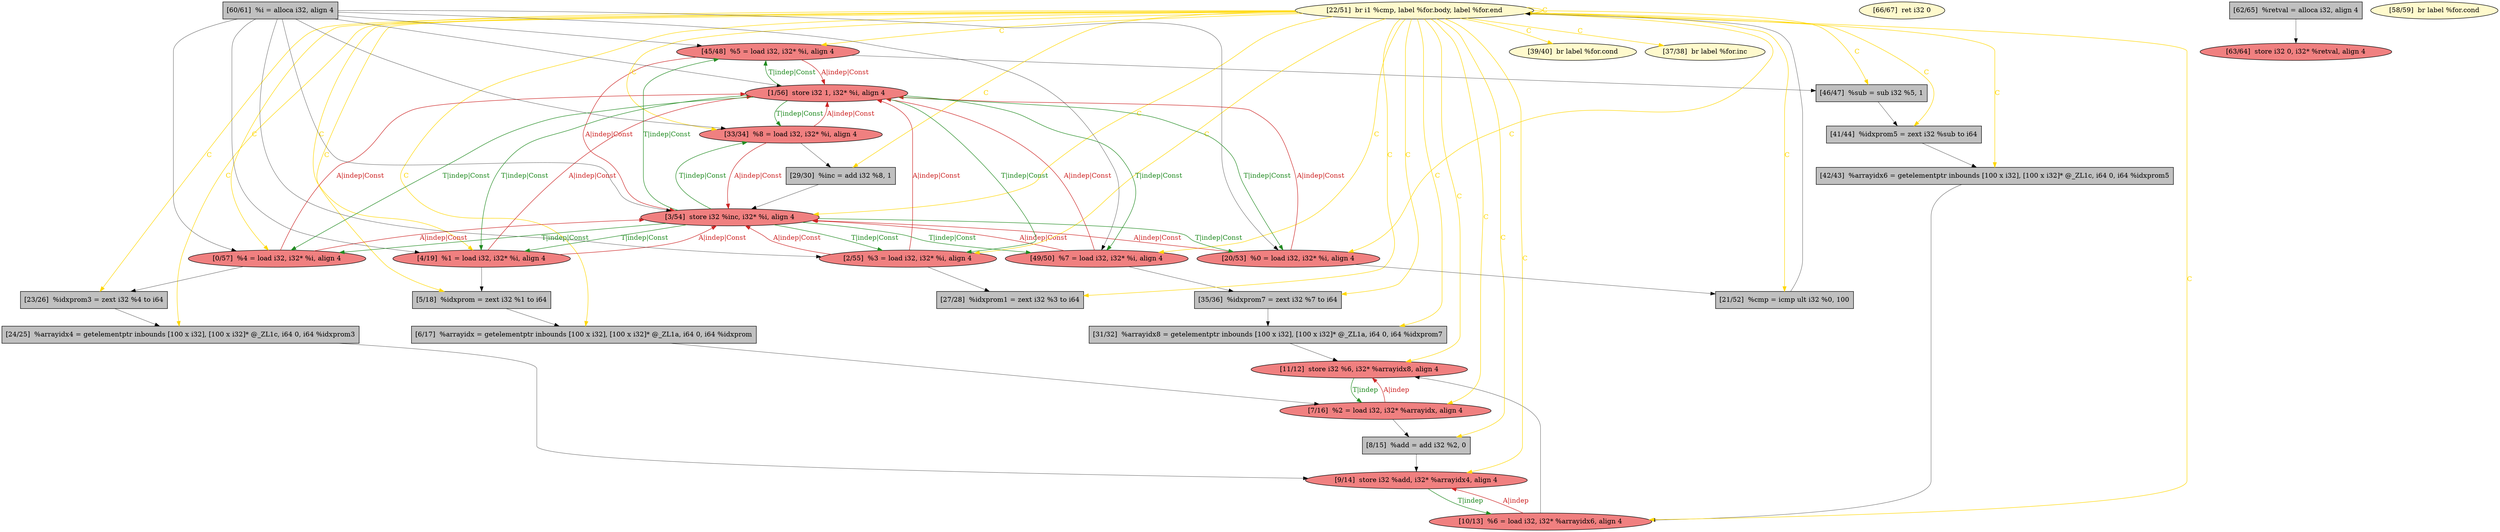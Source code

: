 
digraph G {


node63 [fillcolor=lightcoral,label="[11/12]  store i32 %6, i32* %arrayidx8, align 4",shape=ellipse,style=filled ]
node62 [fillcolor=lightcoral,label="[45/48]  %5 = load i32, i32* %i, align 4",shape=ellipse,style=filled ]
node61 [fillcolor=grey,label="[42/43]  %arrayidx6 = getelementptr inbounds [100 x i32], [100 x i32]* @_ZL1c, i64 0, i64 %idxprom5",shape=rectangle,style=filled ]
node60 [fillcolor=lightcoral,label="[9/14]  store i32 %add, i32* %arrayidx4, align 4",shape=ellipse,style=filled ]
node58 [fillcolor=lemonchiffon,label="[39/40]  br label %for.cond",shape=ellipse,style=filled ]
node57 [fillcolor=grey,label="[46/47]  %sub = sub i32 %5, 1",shape=rectangle,style=filled ]
node56 [fillcolor=lemonchiffon,label="[66/67]  ret i32 0",shape=ellipse,style=filled ]
node59 [fillcolor=lightcoral,label="[49/50]  %7 = load i32, i32* %i, align 4",shape=ellipse,style=filled ]
node53 [fillcolor=grey,label="[35/36]  %idxprom7 = zext i32 %7 to i64",shape=rectangle,style=filled ]
node52 [fillcolor=grey,label="[29/30]  %inc = add i32 %8, 1",shape=rectangle,style=filled ]
node51 [fillcolor=grey,label="[62/65]  %retval = alloca i32, align 4",shape=rectangle,style=filled ]
node39 [fillcolor=lightcoral,label="[10/13]  %6 = load i32, i32* %arrayidx6, align 4",shape=ellipse,style=filled ]
node65 [fillcolor=grey,label="[23/26]  %idxprom3 = zext i32 %4 to i64",shape=rectangle,style=filled ]
node64 [fillcolor=grey,label="[24/25]  %arrayidx4 = getelementptr inbounds [100 x i32], [100 x i32]* @_ZL1c, i64 0, i64 %idxprom3",shape=rectangle,style=filled ]
node44 [fillcolor=grey,label="[27/28]  %idxprom1 = zext i32 %3 to i64",shape=rectangle,style=filled ]
node38 [fillcolor=lemonchiffon,label="[22/51]  br i1 %cmp, label %for.body, label %for.end",shape=ellipse,style=filled ]
node36 [fillcolor=grey,label="[31/32]  %arrayidx8 = getelementptr inbounds [100 x i32], [100 x i32]* @_ZL1a, i64 0, i64 %idxprom7",shape=rectangle,style=filled ]
node47 [fillcolor=lightcoral,label="[20/53]  %0 = load i32, i32* %i, align 4",shape=ellipse,style=filled ]
node50 [fillcolor=lightcoral,label="[2/55]  %3 = load i32, i32* %i, align 4",shape=ellipse,style=filled ]
node34 [fillcolor=lightcoral,label="[0/57]  %4 = load i32, i32* %i, align 4",shape=ellipse,style=filled ]
node45 [fillcolor=lightcoral,label="[4/19]  %1 = load i32, i32* %i, align 4",shape=ellipse,style=filled ]
node54 [fillcolor=lightcoral,label="[33/34]  %8 = load i32, i32* %i, align 4",shape=ellipse,style=filled ]
node40 [fillcolor=lightcoral,label="[7/16]  %2 = load i32, i32* %arrayidx, align 4",shape=ellipse,style=filled ]
node67 [fillcolor=lightcoral,label="[63/64]  store i32 0, i32* %retval, align 4",shape=ellipse,style=filled ]
node48 [fillcolor=grey,label="[21/52]  %cmp = icmp ult i32 %0, 100",shape=rectangle,style=filled ]
node35 [fillcolor=lemonchiffon,label="[58/59]  br label %for.cond",shape=ellipse,style=filled ]
node49 [fillcolor=lemonchiffon,label="[37/38]  br label %for.inc",shape=ellipse,style=filled ]
node37 [fillcolor=grey,label="[8/15]  %add = add i32 %2, 0",shape=rectangle,style=filled ]
node41 [fillcolor=grey,label="[6/17]  %arrayidx = getelementptr inbounds [100 x i32], [100 x i32]* @_ZL1a, i64 0, i64 %idxprom",shape=rectangle,style=filled ]
node43 [fillcolor=grey,label="[5/18]  %idxprom = zext i32 %1 to i64",shape=rectangle,style=filled ]
node42 [fillcolor=grey,label="[60/61]  %i = alloca i32, align 4",shape=rectangle,style=filled ]
node66 [fillcolor=lightcoral,label="[1/56]  store i32 1, i32* %i, align 4",shape=ellipse,style=filled ]
node55 [fillcolor=lightcoral,label="[3/54]  store i32 %inc, i32* %i, align 4",shape=ellipse,style=filled ]
node46 [fillcolor=grey,label="[41/44]  %idxprom5 = zext i32 %sub to i64",shape=rectangle,style=filled ]

node38->node50 [style=solid,color=gold,label="C",penwidth=1.0,fontcolor=gold ]
node38->node34 [style=solid,color=gold,label="C",penwidth=1.0,fontcolor=gold ]
node47->node55 [style=solid,color=firebrick3,label="A|indep|Const",penwidth=1.0,fontcolor=firebrick3 ]
node38->node55 [style=solid,color=gold,label="C",penwidth=1.0,fontcolor=gold ]
node38->node52 [style=solid,color=gold,label="C",penwidth=1.0,fontcolor=gold ]
node38->node54 [style=solid,color=gold,label="C",penwidth=1.0,fontcolor=gold ]
node46->node61 [style=solid,color=black,label="",penwidth=0.5,fontcolor=black ]
node42->node50 [style=solid,color=black,label="",penwidth=0.5,fontcolor=black ]
node47->node48 [style=solid,color=black,label="",penwidth=0.5,fontcolor=black ]
node40->node63 [style=solid,color=firebrick3,label="A|indep",penwidth=1.0,fontcolor=firebrick3 ]
node63->node40 [style=solid,color=forestgreen,label="T|indep",penwidth=1.0,fontcolor=forestgreen ]
node62->node57 [style=solid,color=black,label="",penwidth=0.5,fontcolor=black ]
node42->node54 [style=solid,color=black,label="",penwidth=0.5,fontcolor=black ]
node42->node55 [style=solid,color=black,label="",penwidth=0.5,fontcolor=black ]
node55->node59 [style=solid,color=forestgreen,label="T|indep|Const",penwidth=1.0,fontcolor=forestgreen ]
node38->node37 [style=solid,color=gold,label="C",penwidth=1.0,fontcolor=gold ]
node42->node66 [style=solid,color=black,label="",penwidth=0.5,fontcolor=black ]
node59->node55 [style=solid,color=firebrick3,label="A|indep|Const",penwidth=1.0,fontcolor=firebrick3 ]
node65->node64 [style=solid,color=black,label="",penwidth=0.5,fontcolor=black ]
node50->node44 [style=solid,color=black,label="",penwidth=0.5,fontcolor=black ]
node40->node37 [style=solid,color=black,label="",penwidth=0.5,fontcolor=black ]
node52->node55 [style=solid,color=black,label="",penwidth=0.5,fontcolor=black ]
node34->node65 [style=solid,color=black,label="",penwidth=0.5,fontcolor=black ]
node38->node43 [style=solid,color=gold,label="C",penwidth=1.0,fontcolor=gold ]
node55->node47 [style=solid,color=forestgreen,label="T|indep|Const",penwidth=1.0,fontcolor=forestgreen ]
node62->node55 [style=solid,color=firebrick3,label="A|indep|Const",penwidth=1.0,fontcolor=firebrick3 ]
node43->node41 [style=solid,color=black,label="",penwidth=0.5,fontcolor=black ]
node34->node66 [style=solid,color=firebrick3,label="A|indep|Const",penwidth=1.0,fontcolor=firebrick3 ]
node66->node62 [style=solid,color=forestgreen,label="T|indep|Const",penwidth=1.0,fontcolor=forestgreen ]
node36->node63 [style=solid,color=black,label="",penwidth=0.5,fontcolor=black ]
node38->node57 [style=solid,color=gold,label="C",penwidth=1.0,fontcolor=gold ]
node38->node60 [style=solid,color=gold,label="C",penwidth=1.0,fontcolor=gold ]
node38->node61 [style=solid,color=gold,label="C",penwidth=1.0,fontcolor=gold ]
node38->node62 [style=solid,color=gold,label="C",penwidth=1.0,fontcolor=gold ]
node42->node45 [style=solid,color=black,label="",penwidth=0.5,fontcolor=black ]
node39->node63 [style=solid,color=black,label="",penwidth=0.5,fontcolor=black ]
node38->node39 [style=solid,color=gold,label="C",penwidth=1.0,fontcolor=gold ]
node54->node55 [style=solid,color=firebrick3,label="A|indep|Const",penwidth=1.0,fontcolor=firebrick3 ]
node38->node44 [style=solid,color=gold,label="C",penwidth=1.0,fontcolor=gold ]
node53->node36 [style=solid,color=black,label="",penwidth=0.5,fontcolor=black ]
node47->node66 [style=solid,color=firebrick3,label="A|indep|Const",penwidth=1.0,fontcolor=firebrick3 ]
node41->node40 [style=solid,color=black,label="",penwidth=0.5,fontcolor=black ]
node59->node53 [style=solid,color=black,label="",penwidth=0.5,fontcolor=black ]
node38->node49 [style=solid,color=gold,label="C",penwidth=1.0,fontcolor=gold ]
node55->node62 [style=solid,color=forestgreen,label="T|indep|Const",penwidth=1.0,fontcolor=forestgreen ]
node38->node46 [style=solid,color=gold,label="C",penwidth=1.0,fontcolor=gold ]
node38->node53 [style=solid,color=gold,label="C",penwidth=1.0,fontcolor=gold ]
node60->node39 [style=solid,color=forestgreen,label="T|indep",penwidth=1.0,fontcolor=forestgreen ]
node66->node34 [style=solid,color=forestgreen,label="T|indep|Const",penwidth=1.0,fontcolor=forestgreen ]
node38->node40 [style=solid,color=gold,label="C",penwidth=1.0,fontcolor=gold ]
node38->node63 [style=solid,color=gold,label="C",penwidth=1.0,fontcolor=gold ]
node38->node64 [style=solid,color=gold,label="C",penwidth=1.0,fontcolor=gold ]
node38->node45 [style=solid,color=gold,label="C",penwidth=1.0,fontcolor=gold ]
node42->node62 [style=solid,color=black,label="",penwidth=0.5,fontcolor=black ]
node38->node65 [style=solid,color=gold,label="C",penwidth=1.0,fontcolor=gold ]
node55->node54 [style=solid,color=forestgreen,label="T|indep|Const",penwidth=1.0,fontcolor=forestgreen ]
node38->node47 [style=solid,color=gold,label="C",penwidth=1.0,fontcolor=gold ]
node37->node60 [style=solid,color=black,label="",penwidth=0.5,fontcolor=black ]
node61->node39 [style=solid,color=black,label="",penwidth=0.5,fontcolor=black ]
node66->node59 [style=solid,color=forestgreen,label="T|indep|Const",penwidth=1.0,fontcolor=forestgreen ]
node38->node59 [style=solid,color=gold,label="C",penwidth=1.0,fontcolor=gold ]
node55->node34 [style=solid,color=forestgreen,label="T|indep|Const",penwidth=1.0,fontcolor=forestgreen ]
node64->node60 [style=solid,color=black,label="",penwidth=0.5,fontcolor=black ]
node34->node55 [style=solid,color=firebrick3,label="A|indep|Const",penwidth=1.0,fontcolor=firebrick3 ]
node42->node47 [style=solid,color=black,label="",penwidth=0.5,fontcolor=black ]
node55->node50 [style=solid,color=forestgreen,label="T|indep|Const",penwidth=1.0,fontcolor=forestgreen ]
node62->node66 [style=solid,color=firebrick3,label="A|indep|Const",penwidth=1.0,fontcolor=firebrick3 ]
node45->node66 [style=solid,color=firebrick3,label="A|indep|Const",penwidth=1.0,fontcolor=firebrick3 ]
node39->node60 [style=solid,color=firebrick3,label="A|indep",penwidth=1.0,fontcolor=firebrick3 ]
node54->node52 [style=solid,color=black,label="",penwidth=0.5,fontcolor=black ]
node42->node34 [style=solid,color=black,label="",penwidth=0.5,fontcolor=black ]
node57->node46 [style=solid,color=black,label="",penwidth=0.5,fontcolor=black ]
node66->node54 [style=solid,color=forestgreen,label="T|indep|Const",penwidth=1.0,fontcolor=forestgreen ]
node45->node43 [style=solid,color=black,label="",penwidth=0.5,fontcolor=black ]
node59->node66 [style=solid,color=firebrick3,label="A|indep|Const",penwidth=1.0,fontcolor=firebrick3 ]
node66->node45 [style=solid,color=forestgreen,label="T|indep|Const",penwidth=1.0,fontcolor=forestgreen ]
node42->node59 [style=solid,color=black,label="",penwidth=0.5,fontcolor=black ]
node50->node55 [style=solid,color=firebrick3,label="A|indep|Const",penwidth=1.0,fontcolor=firebrick3 ]
node38->node36 [style=solid,color=gold,label="C",penwidth=1.0,fontcolor=gold ]
node38->node48 [style=solid,color=gold,label="C",penwidth=1.0,fontcolor=gold ]
node38->node58 [style=solid,color=gold,label="C",penwidth=1.0,fontcolor=gold ]
node38->node41 [style=solid,color=gold,label="C",penwidth=1.0,fontcolor=gold ]
node48->node38 [style=solid,color=black,label="",penwidth=0.5,fontcolor=black ]
node45->node55 [style=solid,color=firebrick3,label="A|indep|Const",penwidth=1.0,fontcolor=firebrick3 ]
node51->node67 [style=solid,color=black,label="",penwidth=0.5,fontcolor=black ]
node54->node66 [style=solid,color=firebrick3,label="A|indep|Const",penwidth=1.0,fontcolor=firebrick3 ]
node55->node45 [style=solid,color=forestgreen,label="T|indep|Const",penwidth=1.0,fontcolor=forestgreen ]
node38->node38 [style=solid,color=gold,label="C",penwidth=1.0,fontcolor=gold ]
node66->node50 [style=solid,color=forestgreen,label="T|indep|Const",penwidth=1.0,fontcolor=forestgreen ]
node50->node66 [style=solid,color=firebrick3,label="A|indep|Const",penwidth=1.0,fontcolor=firebrick3 ]
node66->node47 [style=solid,color=forestgreen,label="T|indep|Const",penwidth=1.0,fontcolor=forestgreen ]


}
